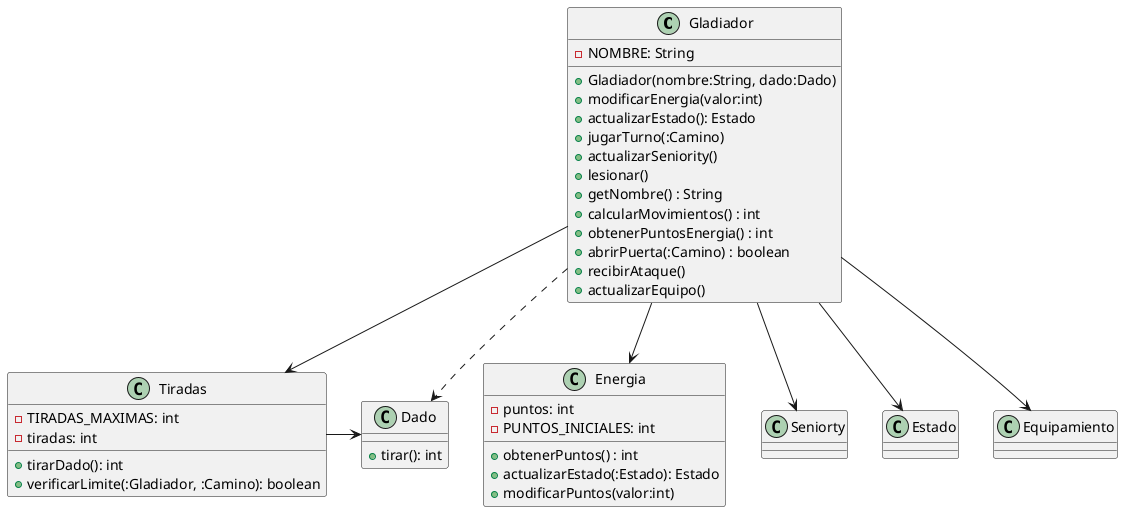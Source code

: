 @startuml
class Gladiador{
    - NOMBRE: String
    + Gladiador(nombre:String, dado:Dado)
    + modificarEnergia(valor:int)
    + actualizarEstado(): Estado
    + jugarTurno(:Camino)
    + actualizarSeniority()
    + lesionar()
    + getNombre() : String
    + calcularMovimientos() : int
    + obtenerPuntosEnergia() : int
    + abrirPuerta(:Camino) : boolean
    + recibirAtaque()
    + actualizarEquipo()
}

class Tiradas {
    - TIRADAS_MAXIMAS: int
    - tiradas: int
    + tirarDado(): int
    + verificarLimite(:Gladiador, :Camino): boolean
}

class Energia {
    - puntos: int
    - PUNTOS_INICIALES: int
    + obtenerPuntos() : int
    + actualizarEstado(:Estado): Estado
    + modificarPuntos(valor:int)
}

class Dado{
    + tirar(): int
}

Gladiador --> Seniorty
Gladiador --> Energia
Gladiador --> Tiradas
Gladiador --> Estado
Gladiador --> Equipamiento
Gladiador ..> Dado

Tiradas -> Dado
@enduml
